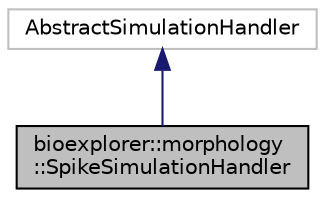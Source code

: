 digraph "bioexplorer::morphology::SpikeSimulationHandler"
{
 // LATEX_PDF_SIZE
  edge [fontname="Helvetica",fontsize="10",labelfontname="Helvetica",labelfontsize="10"];
  node [fontname="Helvetica",fontsize="10",shape=record];
  Node1 [label="bioexplorer::morphology\l::SpikeSimulationHandler",height=0.2,width=0.4,color="black", fillcolor="grey75", style="filled", fontcolor="black",tooltip="The SpikeSimulationHandler handles the reading of simulation information from the database at a soma ..."];
  Node2 -> Node1 [dir="back",color="midnightblue",fontsize="10",style="solid",fontname="Helvetica"];
  Node2 [label="AbstractSimulationHandler",height=0.2,width=0.4,color="grey75", fillcolor="white", style="filled",tooltip=" "];
}
